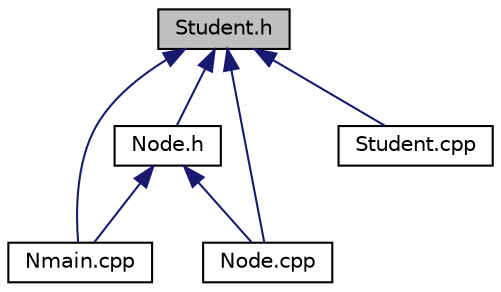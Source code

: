 digraph "Student.h"
{
  edge [fontname="Helvetica",fontsize="10",labelfontname="Helvetica",labelfontsize="10"];
  node [fontname="Helvetica",fontsize="10",shape=record];
  Node1 [label="Student.h",height=0.2,width=0.4,color="black", fillcolor="grey75", style="filled", fontcolor="black"];
  Node1 -> Node2 [dir="back",color="midnightblue",fontsize="10",style="solid"];
  Node2 [label="Node.h",height=0.2,width=0.4,color="black", fillcolor="white", style="filled",URL="$Node_8h.html"];
  Node2 -> Node3 [dir="back",color="midnightblue",fontsize="10",style="solid"];
  Node3 [label="Nmain.cpp",height=0.2,width=0.4,color="black", fillcolor="white", style="filled",URL="$Nmain_8cpp.html"];
  Node2 -> Node4 [dir="back",color="midnightblue",fontsize="10",style="solid"];
  Node4 [label="Node.cpp",height=0.2,width=0.4,color="black", fillcolor="white", style="filled",URL="$Node_8cpp.html"];
  Node1 -> Node3 [dir="back",color="midnightblue",fontsize="10",style="solid"];
  Node1 -> Node4 [dir="back",color="midnightblue",fontsize="10",style="solid"];
  Node1 -> Node5 [dir="back",color="midnightblue",fontsize="10",style="solid"];
  Node5 [label="Student.cpp",height=0.2,width=0.4,color="black", fillcolor="white", style="filled",URL="$Student_8cpp.html"];
}

